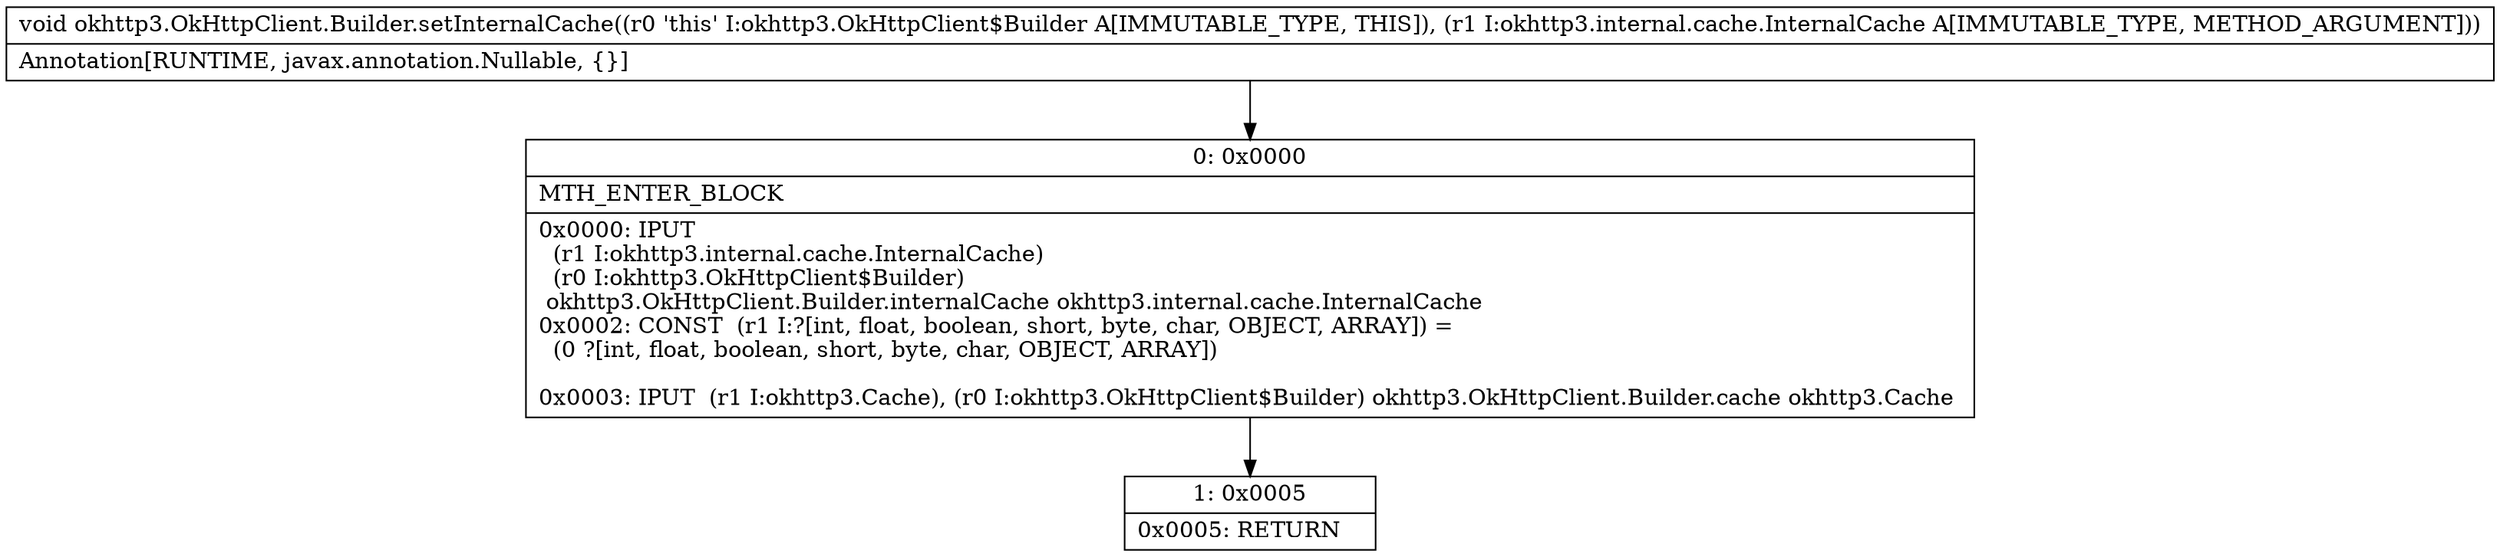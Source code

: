 digraph "CFG forokhttp3.OkHttpClient.Builder.setInternalCache(Lokhttp3\/internal\/cache\/InternalCache;)V" {
Node_0 [shape=record,label="{0\:\ 0x0000|MTH_ENTER_BLOCK\l|0x0000: IPUT  \l  (r1 I:okhttp3.internal.cache.InternalCache)\l  (r0 I:okhttp3.OkHttpClient$Builder)\l okhttp3.OkHttpClient.Builder.internalCache okhttp3.internal.cache.InternalCache \l0x0002: CONST  (r1 I:?[int, float, boolean, short, byte, char, OBJECT, ARRAY]) = \l  (0 ?[int, float, boolean, short, byte, char, OBJECT, ARRAY])\l \l0x0003: IPUT  (r1 I:okhttp3.Cache), (r0 I:okhttp3.OkHttpClient$Builder) okhttp3.OkHttpClient.Builder.cache okhttp3.Cache \l}"];
Node_1 [shape=record,label="{1\:\ 0x0005|0x0005: RETURN   \l}"];
MethodNode[shape=record,label="{void okhttp3.OkHttpClient.Builder.setInternalCache((r0 'this' I:okhttp3.OkHttpClient$Builder A[IMMUTABLE_TYPE, THIS]), (r1 I:okhttp3.internal.cache.InternalCache A[IMMUTABLE_TYPE, METHOD_ARGUMENT]))  | Annotation[RUNTIME, javax.annotation.Nullable, \{\}]\l}"];
MethodNode -> Node_0;
Node_0 -> Node_1;
}

